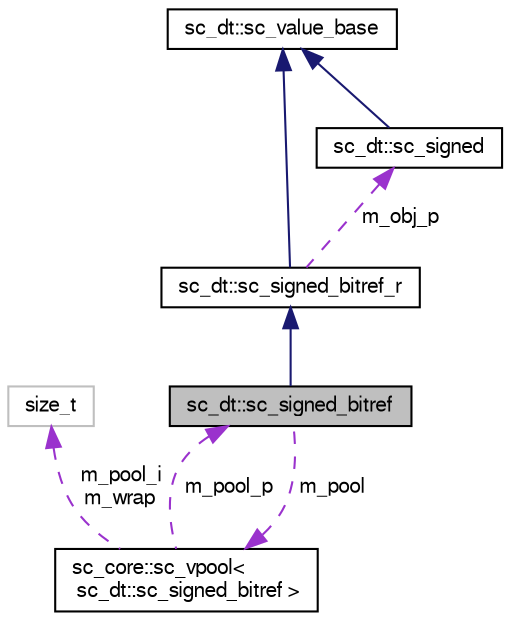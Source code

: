 digraph "sc_dt::sc_signed_bitref"
{
  edge [fontname="FreeSans",fontsize="10",labelfontname="FreeSans",labelfontsize="10"];
  node [fontname="FreeSans",fontsize="10",shape=record];
  Node3 [label="sc_dt::sc_signed_bitref",height=0.2,width=0.4,color="black", fillcolor="grey75", style="filled", fontcolor="black"];
  Node4 -> Node3 [dir="back",color="midnightblue",fontsize="10",style="solid",fontname="FreeSans"];
  Node4 [label="sc_dt::sc_signed_bitref_r",height=0.2,width=0.4,color="black", fillcolor="white", style="filled",URL="$a01700.html"];
  Node5 -> Node4 [dir="back",color="midnightblue",fontsize="10",style="solid",fontname="FreeSans"];
  Node5 [label="sc_dt::sc_value_base",height=0.2,width=0.4,color="black", fillcolor="white", style="filled",URL="$a01772.html"];
  Node6 -> Node4 [dir="back",color="darkorchid3",fontsize="10",style="dashed",label=" m_obj_p" ,fontname="FreeSans"];
  Node6 [label="sc_dt::sc_signed",height=0.2,width=0.4,color="black", fillcolor="white", style="filled",URL="$a01716.html"];
  Node5 -> Node6 [dir="back",color="midnightblue",fontsize="10",style="solid",fontname="FreeSans"];
  Node7 -> Node3 [dir="back",color="darkorchid3",fontsize="10",style="dashed",label=" m_pool" ,fontname="FreeSans"];
  Node7 [label="sc_core::sc_vpool\<\l sc_dt::sc_signed_bitref \>",height=0.2,width=0.4,color="black", fillcolor="white", style="filled",URL="$a02128.html"];
  Node3 -> Node7 [dir="back",color="darkorchid3",fontsize="10",style="dashed",label=" m_pool_p" ,fontname="FreeSans"];
  Node8 -> Node7 [dir="back",color="darkorchid3",fontsize="10",style="dashed",label=" m_pool_i\nm_wrap" ,fontname="FreeSans"];
  Node8 [label="size_t",height=0.2,width=0.4,color="grey75", fillcolor="white", style="filled"];
}
